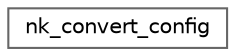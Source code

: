 digraph "类继承关系图"
{
 // LATEX_PDF_SIZE
  bgcolor="transparent";
  edge [fontname=Helvetica,fontsize=10,labelfontname=Helvetica,labelfontsize=10];
  node [fontname=Helvetica,fontsize=10,shape=box,height=0.2,width=0.4];
  rankdir="LR";
  Node0 [id="Node000000",label="nk_convert_config",height=0.2,width=0.4,color="grey40", fillcolor="white", style="filled",URL="$structnk__convert__config.html",tooltip=" "];
}
